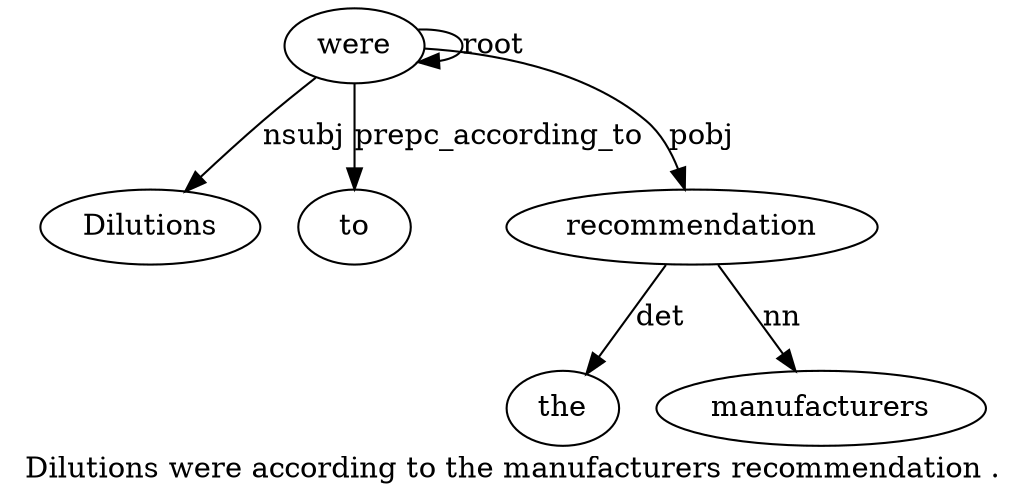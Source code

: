 digraph "Dilutions were according to the manufacturers recommendation ." {
label="Dilutions were according to the manufacturers recommendation .";
were2 [style=filled, fillcolor=white, label=were];
Dilutions1 [style=filled, fillcolor=white, label=Dilutions];
were2 -> Dilutions1  [label=nsubj];
were2 -> were2  [label=root];
to4 [style=filled, fillcolor=white, label=to];
were2 -> to4  [label=prepc_according_to];
recommendation7 [style=filled, fillcolor=white, label=recommendation];
the5 [style=filled, fillcolor=white, label=the];
recommendation7 -> the5  [label=det];
manufacturers6 [style=filled, fillcolor=white, label=manufacturers];
recommendation7 -> manufacturers6  [label=nn];
were2 -> recommendation7  [label=pobj];
}

